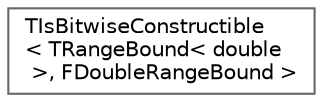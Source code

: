 digraph "Graphical Class Hierarchy"
{
 // INTERACTIVE_SVG=YES
 // LATEX_PDF_SIZE
  bgcolor="transparent";
  edge [fontname=Helvetica,fontsize=10,labelfontname=Helvetica,labelfontsize=10];
  node [fontname=Helvetica,fontsize=10,shape=box,height=0.2,width=0.4];
  rankdir="LR";
  Node0 [id="Node000000",label="TIsBitwiseConstructible\l\< TRangeBound\< double\l \>, FDoubleRangeBound \>",height=0.2,width=0.4,color="grey40", fillcolor="white", style="filled",URL="$db/d72/structTIsBitwiseConstructible_3_01TRangeBound_3_01double_01_4_00_01FDoubleRangeBound_01_4.html",tooltip=" "];
}
